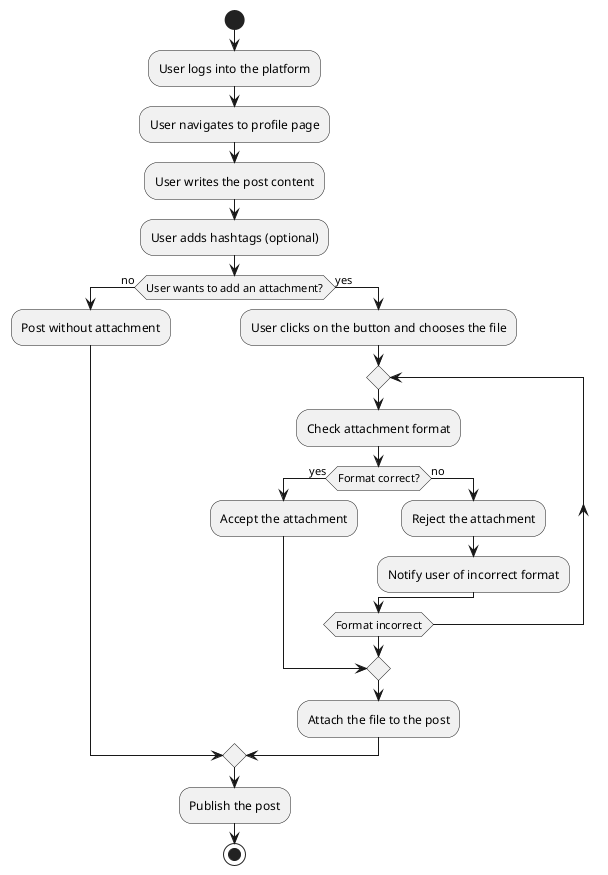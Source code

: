 @startuml

start
:User logs into the platform;
:User navigates to profile page;

:User writes the post content;
:User adds hashtags (optional);

if (User wants to add an attachment?) then (no)
  :Post without attachment;
else (yes)
  :User clicks on the button and chooses the file;
  repeat
    :Check attachment format;
    if (Format correct?) then (yes)
      :Accept the attachment;
      break
    else (no)
      :Reject the attachment;
      :Notify user of incorrect format;
    endif
  repeat while (Format incorrect)
  :Attach the file to the post;
endif

:Publish the post;
stop

@enduml
